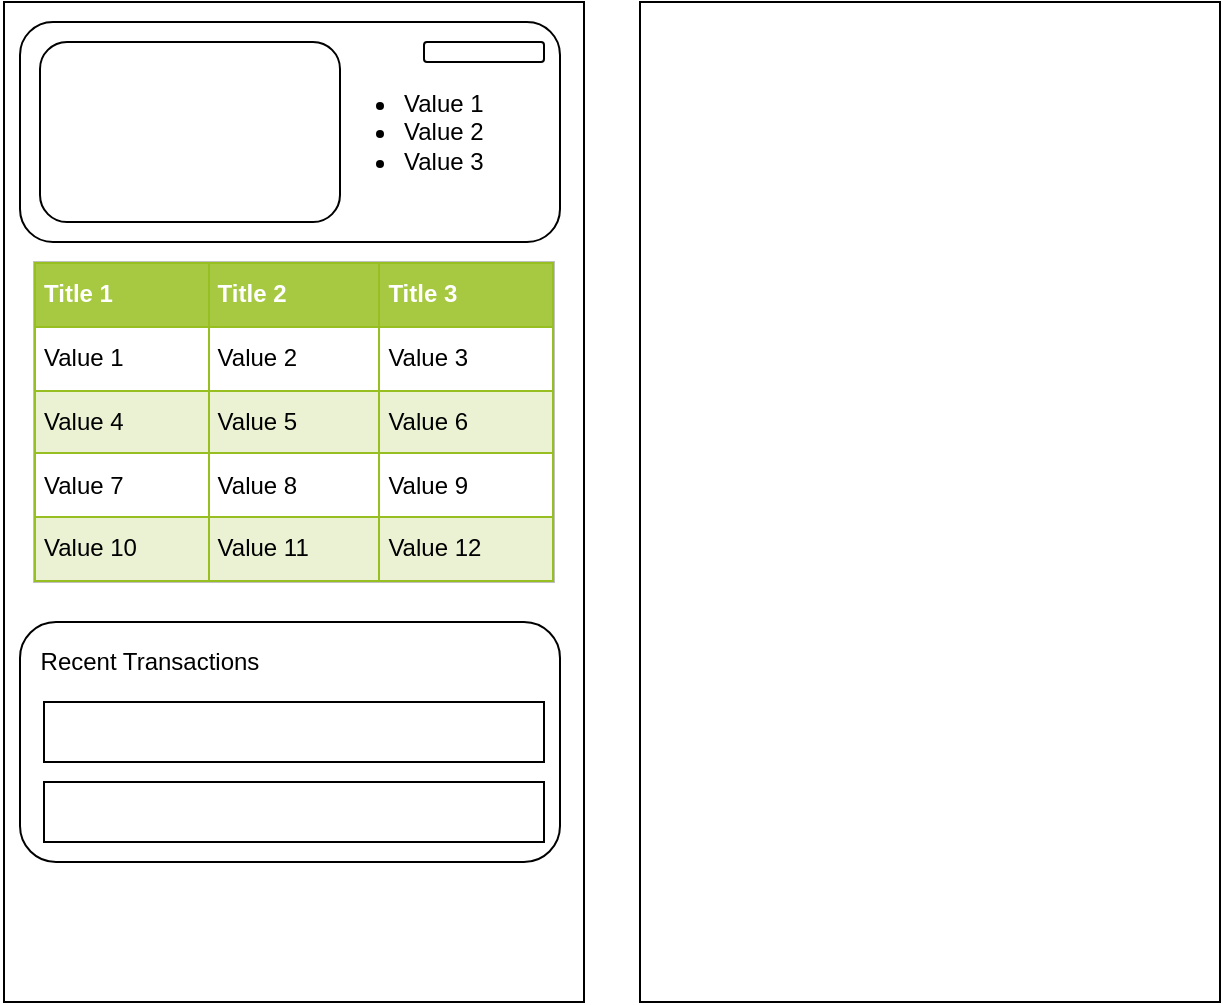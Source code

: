 <mxfile version="16.2.7" type="github">
  <diagram id="6hFAZyJzIV70jf7xUSYN" name="Page-1">
    <mxGraphModel dx="946" dy="614" grid="1" gridSize="10" guides="1" tooltips="1" connect="1" arrows="1" fold="1" page="1" pageScale="1" pageWidth="827" pageHeight="1169" math="0" shadow="0">
      <root>
        <mxCell id="0" />
        <mxCell id="1" parent="0" />
        <mxCell id="mSfGMs83IaN_-DBV-he_-3" value="" style="rounded=0;whiteSpace=wrap;html=1;" vertex="1" parent="1">
          <mxGeometry x="182" y="130" width="290" height="500" as="geometry" />
        </mxCell>
        <mxCell id="mSfGMs83IaN_-DBV-he_-5" value="" style="ellipse;whiteSpace=wrap;html=1;aspect=fixed;" vertex="1" parent="1">
          <mxGeometry x="392" y="510" width="44" height="44" as="geometry" />
        </mxCell>
        <mxCell id="mSfGMs83IaN_-DBV-he_-6" value="" style="shape=cross;whiteSpace=wrap;html=1;size=0.2;" vertex="1" parent="1">
          <mxGeometry x="399" y="517" width="51" height="30" as="geometry" />
        </mxCell>
        <mxCell id="mSfGMs83IaN_-DBV-he_-9" value="" style="rounded=1;whiteSpace=wrap;html=1;" vertex="1" parent="1">
          <mxGeometry x="190" y="140" width="270" height="110" as="geometry" />
        </mxCell>
        <mxCell id="mSfGMs83IaN_-DBV-he_-10" value="" style="rounded=1;whiteSpace=wrap;html=1;" vertex="1" parent="1">
          <mxGeometry x="200" y="150" width="150" height="90" as="geometry" />
        </mxCell>
        <mxCell id="mSfGMs83IaN_-DBV-he_-11" value="&lt;ul&gt;&lt;li&gt;Value 1&lt;/li&gt;&lt;li&gt;Value 2&lt;/li&gt;&lt;li&gt;Value 3&lt;/li&gt;&lt;/ul&gt;" style="text;strokeColor=none;fillColor=none;html=1;whiteSpace=wrap;verticalAlign=middle;overflow=hidden;" vertex="1" parent="1">
          <mxGeometry x="340" y="155" width="110" height="80" as="geometry" />
        </mxCell>
        <mxCell id="mSfGMs83IaN_-DBV-he_-12" value="" style="rounded=1;whiteSpace=wrap;html=1;" vertex="1" parent="1">
          <mxGeometry x="190" y="440" width="270" height="120" as="geometry" />
        </mxCell>
        <mxCell id="mSfGMs83IaN_-DBV-he_-13" value="" style="rounded=0;whiteSpace=wrap;html=1;" vertex="1" parent="1">
          <mxGeometry x="202" y="480" width="250" height="30" as="geometry" />
        </mxCell>
        <mxCell id="mSfGMs83IaN_-DBV-he_-14" value="" style="rounded=0;whiteSpace=wrap;html=1;" vertex="1" parent="1">
          <mxGeometry x="202" y="520" width="250" height="30" as="geometry" />
        </mxCell>
        <mxCell id="mSfGMs83IaN_-DBV-he_-15" value="Recent Transactions" style="text;html=1;strokeColor=none;fillColor=none;align=center;verticalAlign=middle;whiteSpace=wrap;rounded=0;" vertex="1" parent="1">
          <mxGeometry x="180" y="450" width="150" height="20" as="geometry" />
        </mxCell>
        <mxCell id="mSfGMs83IaN_-DBV-he_-16" value="" style="rounded=1;whiteSpace=wrap;html=1;" vertex="1" parent="1">
          <mxGeometry x="392" y="150" width="60" height="10" as="geometry" />
        </mxCell>
        <mxCell id="mSfGMs83IaN_-DBV-he_-17" value="&lt;table border=&quot;1&quot; width=&quot;100%&quot; height=&quot;100%&quot; cellpadding=&quot;4&quot; style=&quot;width:100%;height:100%;border-collapse:collapse;&quot;&gt;&lt;tr style=&quot;background-color:#A7C942;color:#ffffff;border:1px solid #98bf21;&quot;&gt;&lt;th align=&quot;left&quot;&gt;Title 1&lt;/th&gt;&lt;th align=&quot;left&quot;&gt;Title 2&lt;/th&gt;&lt;th align=&quot;left&quot;&gt;Title 3&lt;/th&gt;&lt;/tr&gt;&lt;tr style=&quot;border:1px solid #98bf21;&quot;&gt;&lt;td&gt;Value 1&lt;/td&gt;&lt;td&gt;Value 2&lt;/td&gt;&lt;td&gt;Value 3&lt;/td&gt;&lt;/tr&gt;&lt;tr style=&quot;background-color:#EAF2D3;border:1px solid #98bf21;&quot;&gt;&lt;td&gt;Value 4&lt;/td&gt;&lt;td&gt;Value 5&lt;/td&gt;&lt;td&gt;Value 6&lt;/td&gt;&lt;/tr&gt;&lt;tr style=&quot;border:1px solid #98bf21;&quot;&gt;&lt;td&gt;Value 7&lt;/td&gt;&lt;td&gt;Value 8&lt;/td&gt;&lt;td&gt;Value 9&lt;/td&gt;&lt;/tr&gt;&lt;tr style=&quot;background-color:#EAF2D3;border:1px solid #98bf21;&quot;&gt;&lt;td&gt;Value 10&lt;/td&gt;&lt;td&gt;Value 11&lt;/td&gt;&lt;td&gt;Value 12&lt;/td&gt;&lt;/tr&gt;&lt;/table&gt;" style="text;html=1;strokeColor=#c0c0c0;fillColor=#ffffff;overflow=fill;rounded=0;" vertex="1" parent="1">
          <mxGeometry x="197" y="260" width="260" height="160" as="geometry" />
        </mxCell>
        <mxCell id="mSfGMs83IaN_-DBV-he_-20" value="" style="rounded=0;whiteSpace=wrap;html=1;" vertex="1" parent="1">
          <mxGeometry x="500" y="130" width="290" height="500" as="geometry" />
        </mxCell>
      </root>
    </mxGraphModel>
  </diagram>
</mxfile>

